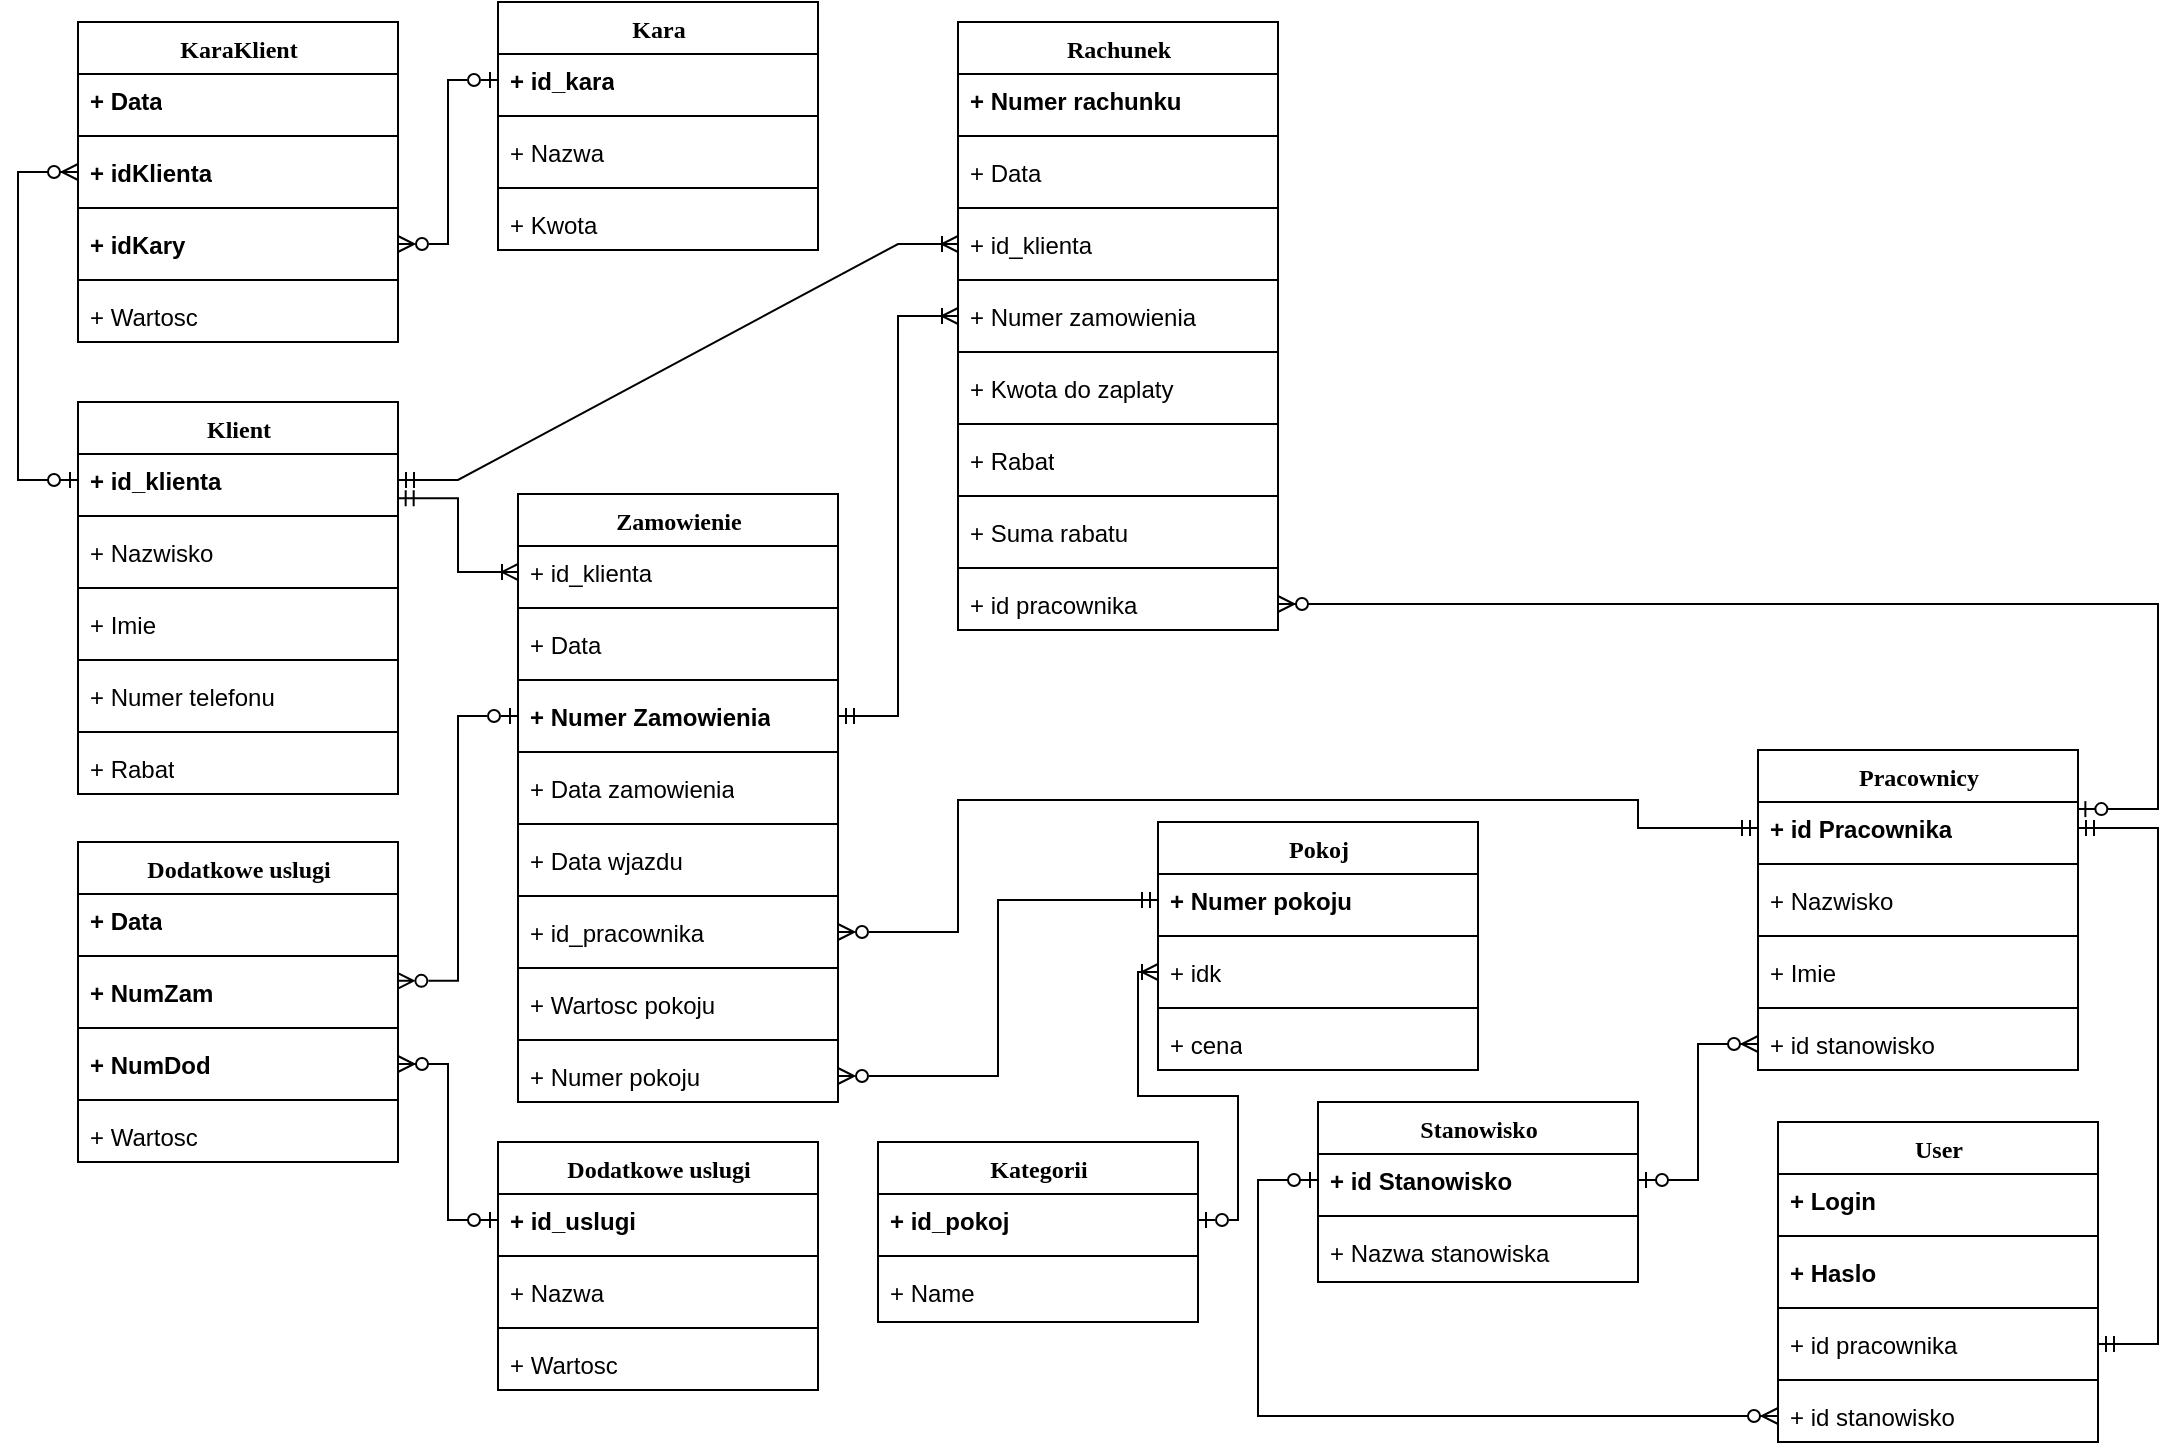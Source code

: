 <mxfile version="20.8.4" type="github">
  <diagram name="Page-1" id="9f46799a-70d6-7492-0946-bef42562c5a5">
    <mxGraphModel dx="1856" dy="417" grid="1" gridSize="10" guides="1" tooltips="1" connect="1" arrows="1" fold="1" page="1" pageScale="1" pageWidth="1100" pageHeight="850" background="none" math="0" shadow="0">
      <root>
        <mxCell id="0" />
        <mxCell id="1" parent="0" />
        <mxCell id="78961159f06e98e8-17" value="Kara" style="swimlane;html=1;fontStyle=1;align=center;verticalAlign=top;childLayout=stackLayout;horizontal=1;startSize=26;horizontalStack=0;resizeParent=1;resizeLast=0;collapsible=1;marginBottom=0;swimlaneFillColor=#ffffff;rounded=0;shadow=0;comic=0;labelBackgroundColor=none;strokeWidth=1;fillColor=none;fontFamily=Verdana;fontSize=12;strokeColor=#000000;" parent="1" vertex="1">
          <mxGeometry x="-850" y="30" width="160" height="124" as="geometry" />
        </mxCell>
        <mxCell id="78961159f06e98e8-21" value="&lt;b&gt;+ id_kara&lt;/b&gt;" style="text;html=1;strokeColor=none;fillColor=none;align=left;verticalAlign=top;spacingLeft=4;spacingRight=4;whiteSpace=wrap;overflow=hidden;rotatable=0;points=[[0,0.5],[1,0.5]];portConstraint=eastwest;" parent="78961159f06e98e8-17" vertex="1">
          <mxGeometry y="26" width="160" height="26" as="geometry" />
        </mxCell>
        <mxCell id="Z81TpOneLBkhTf4A3xL6-75" value="" style="line;strokeWidth=1;rotatable=0;dashed=0;labelPosition=right;align=left;verticalAlign=middle;spacingTop=0;spacingLeft=6;points=[];portConstraint=eastwest;strokeColor=#000000;" parent="78961159f06e98e8-17" vertex="1">
          <mxGeometry y="52" width="160" height="10" as="geometry" />
        </mxCell>
        <mxCell id="78961159f06e98e8-23" value="+ Nazwa" style="text;html=1;strokeColor=none;fillColor=none;align=left;verticalAlign=top;spacingLeft=4;spacingRight=4;whiteSpace=wrap;overflow=hidden;rotatable=0;points=[[0,0.5],[1,0.5]];portConstraint=eastwest;" parent="78961159f06e98e8-17" vertex="1">
          <mxGeometry y="62" width="160" height="26" as="geometry" />
        </mxCell>
        <mxCell id="Z81TpOneLBkhTf4A3xL6-76" value="" style="line;strokeWidth=1;rotatable=0;dashed=0;labelPosition=right;align=left;verticalAlign=middle;spacingTop=0;spacingLeft=6;points=[];portConstraint=eastwest;strokeColor=#000000;" parent="78961159f06e98e8-17" vertex="1">
          <mxGeometry y="88" width="160" height="10" as="geometry" />
        </mxCell>
        <mxCell id="78961159f06e98e8-25" value="+ Kwota" style="text;html=1;strokeColor=none;fillColor=none;align=left;verticalAlign=top;spacingLeft=4;spacingRight=4;whiteSpace=wrap;overflow=hidden;rotatable=0;points=[[0,0.5],[1,0.5]];portConstraint=eastwest;" parent="78961159f06e98e8-17" vertex="1">
          <mxGeometry y="98" width="160" height="26" as="geometry" />
        </mxCell>
        <mxCell id="CgKqXJJ97rsR_wPB1YKD-20" value="" style="edgeStyle=orthogonalEdgeStyle;fontSize=12;html=1;endArrow=ERoneToMany;startArrow=ERmandOne;rounded=0;exitX=0.999;exitY=0.849;exitDx=0;exitDy=0;exitPerimeter=0;" parent="1" source="Z81TpOneLBkhTf4A3xL6-35" target="Z81TpOneLBkhTf4A3xL6-78" edge="1">
          <mxGeometry width="100" height="100" relative="1" as="geometry">
            <mxPoint x="-690" y="220" as="sourcePoint" />
            <mxPoint x="-480" y="400" as="targetPoint" />
          </mxGeometry>
        </mxCell>
        <mxCell id="CgKqXJJ97rsR_wPB1YKD-32" value="" style="edgeStyle=orthogonalEdgeStyle;fontSize=12;html=1;endArrow=ERoneToMany;startArrow=ERzeroToOne;rounded=0;entryX=0;entryY=0.5;entryDx=0;entryDy=0;exitX=1;exitY=0.5;exitDx=0;exitDy=0;startFill=0;" parent="1" source="Z81TpOneLBkhTf4A3xL6-135" target="Z81TpOneLBkhTf4A3xL6-141" edge="1">
          <mxGeometry width="100" height="100" relative="1" as="geometry">
            <mxPoint x="-340" y="340" as="sourcePoint" />
            <mxPoint x="-180" y="171" as="targetPoint" />
            <Array as="points">
              <mxPoint x="-480" y="639" />
              <mxPoint x="-480" y="577" />
              <mxPoint x="-530" y="577" />
              <mxPoint x="-530" y="515" />
            </Array>
          </mxGeometry>
        </mxCell>
        <mxCell id="CgKqXJJ97rsR_wPB1YKD-57" value="" style="edgeStyle=elbowEdgeStyle;fontSize=12;html=1;endArrow=ERoneToMany;startArrow=ERmandOne;rounded=0;exitX=1;exitY=0.5;exitDx=0;exitDy=0;entryX=0;entryY=0.5;entryDx=0;entryDy=0;" parent="1" source="Z81TpOneLBkhTf4A3xL6-82" target="Z81TpOneLBkhTf4A3xL6-151" edge="1">
          <mxGeometry width="100" height="100" relative="1" as="geometry">
            <mxPoint x="-690" y="190" as="sourcePoint" />
            <mxPoint x="-605.76" y="55.411" as="targetPoint" />
          </mxGeometry>
        </mxCell>
        <mxCell id="iCrkDSAGU-y27QONDzIO-8" value="" style="edgeStyle=orthogonalEdgeStyle;fontSize=12;html=1;endArrow=ERzeroToOne;startArrow=ERzeroToMany;rounded=0;exitX=0.998;exitY=0.286;exitDx=0;exitDy=0;entryX=0;entryY=0.5;entryDx=0;entryDy=0;exitPerimeter=0;startFill=0;endFill=0;" parent="1" source="Z81TpOneLBkhTf4A3xL6-60" target="Z81TpOneLBkhTf4A3xL6-82" edge="1">
          <mxGeometry width="100" height="100" relative="1" as="geometry">
            <mxPoint x="-810" y="592.5" as="sourcePoint" />
            <mxPoint x="-600" y="520" as="targetPoint" />
          </mxGeometry>
        </mxCell>
        <mxCell id="iCrkDSAGU-y27QONDzIO-9" value="" style="edgeStyle=orthogonalEdgeStyle;fontSize=12;html=1;endArrow=ERzeroToMany;startArrow=ERzeroToOne;rounded=0;" parent="1" source="Z81TpOneLBkhTf4A3xL6-55" target="Z81TpOneLBkhTf4A3xL6-61" edge="1">
          <mxGeometry width="100" height="100" relative="1" as="geometry">
            <mxPoint x="-1030.0" y="470" as="sourcePoint" />
            <mxPoint x="-680" y="310" as="targetPoint" />
          </mxGeometry>
        </mxCell>
        <mxCell id="Z81TpOneLBkhTf4A3xL6-17" value="KaraKlient" style="swimlane;html=1;fontStyle=1;align=center;verticalAlign=top;childLayout=stackLayout;horizontal=1;startSize=26;horizontalStack=0;resizeParent=1;resizeLast=0;collapsible=1;marginBottom=0;swimlaneFillColor=#ffffff;rounded=0;shadow=0;comic=0;labelBackgroundColor=none;strokeWidth=1;fillColor=none;fontFamily=Verdana;fontSize=12;strokeColor=#000000;" parent="1" vertex="1">
          <mxGeometry x="-1060" y="40" width="160" height="160" as="geometry" />
        </mxCell>
        <mxCell id="Z81TpOneLBkhTf4A3xL6-18" value="&lt;b&gt;+ Data&lt;/b&gt;" style="text;html=1;strokeColor=none;fillColor=none;align=left;verticalAlign=top;spacingLeft=4;spacingRight=4;whiteSpace=wrap;overflow=hidden;rotatable=0;points=[[0,0.5],[1,0.5]];portConstraint=eastwest;" parent="Z81TpOneLBkhTf4A3xL6-17" vertex="1">
          <mxGeometry y="26" width="160" height="26" as="geometry" />
        </mxCell>
        <mxCell id="Z81TpOneLBkhTf4A3xL6-72" value="" style="line;strokeWidth=1;rotatable=0;dashed=0;labelPosition=right;align=left;verticalAlign=middle;spacingTop=0;spacingLeft=6;points=[];portConstraint=eastwest;strokeColor=#000000;" parent="Z81TpOneLBkhTf4A3xL6-17" vertex="1">
          <mxGeometry y="52" width="160" height="10" as="geometry" />
        </mxCell>
        <mxCell id="Z81TpOneLBkhTf4A3xL6-19" value="&lt;b&gt;+ idKlienta&lt;/b&gt;" style="text;html=1;strokeColor=none;fillColor=none;align=left;verticalAlign=top;spacingLeft=4;spacingRight=4;whiteSpace=wrap;overflow=hidden;rotatable=0;points=[[0,0.5],[1,0.5]];portConstraint=eastwest;" parent="Z81TpOneLBkhTf4A3xL6-17" vertex="1">
          <mxGeometry y="62" width="160" height="26" as="geometry" />
        </mxCell>
        <mxCell id="Z81TpOneLBkhTf4A3xL6-73" value="" style="line;strokeWidth=1;rotatable=0;dashed=0;labelPosition=right;align=left;verticalAlign=middle;spacingTop=0;spacingLeft=6;points=[];portConstraint=eastwest;strokeColor=#000000;" parent="Z81TpOneLBkhTf4A3xL6-17" vertex="1">
          <mxGeometry y="88" width="160" height="10" as="geometry" />
        </mxCell>
        <mxCell id="Z81TpOneLBkhTf4A3xL6-20" value="&lt;b&gt;+ idKary&lt;/b&gt;" style="text;html=1;strokeColor=none;fillColor=none;align=left;verticalAlign=top;spacingLeft=4;spacingRight=4;whiteSpace=wrap;overflow=hidden;rotatable=0;points=[[0,0.5],[1,0.5]];portConstraint=eastwest;" parent="Z81TpOneLBkhTf4A3xL6-17" vertex="1">
          <mxGeometry y="98" width="160" height="26" as="geometry" />
        </mxCell>
        <mxCell id="Z81TpOneLBkhTf4A3xL6-74" value="" style="line;strokeWidth=1;rotatable=0;dashed=0;labelPosition=right;align=left;verticalAlign=middle;spacingTop=0;spacingLeft=6;points=[];portConstraint=eastwest;strokeColor=#000000;" parent="Z81TpOneLBkhTf4A3xL6-17" vertex="1">
          <mxGeometry y="124" width="160" height="10" as="geometry" />
        </mxCell>
        <mxCell id="Z81TpOneLBkhTf4A3xL6-22" value="+ Wartosc" style="text;html=1;strokeColor=none;fillColor=none;align=left;verticalAlign=top;spacingLeft=4;spacingRight=4;whiteSpace=wrap;overflow=hidden;rotatable=0;points=[[0,0.5],[1,0.5]];portConstraint=eastwest;" parent="Z81TpOneLBkhTf4A3xL6-17" vertex="1">
          <mxGeometry y="134" width="160" height="26" as="geometry" />
        </mxCell>
        <mxCell id="Z81TpOneLBkhTf4A3xL6-34" value="Klient" style="swimlane;html=1;fontStyle=1;align=center;verticalAlign=top;childLayout=stackLayout;horizontal=1;startSize=26;horizontalStack=0;resizeParent=1;resizeLast=0;collapsible=1;marginBottom=0;swimlaneFillColor=#ffffff;rounded=0;shadow=0;comic=0;labelBackgroundColor=none;strokeWidth=1;fillColor=none;fontFamily=Verdana;fontSize=12;strokeColor=#000000;" parent="1" vertex="1">
          <mxGeometry x="-1060" y="230" width="160" height="196" as="geometry" />
        </mxCell>
        <mxCell id="Z81TpOneLBkhTf4A3xL6-35" value="&lt;b&gt;+ id_klienta&lt;/b&gt;" style="text;html=1;strokeColor=none;fillColor=none;align=left;verticalAlign=top;spacingLeft=4;spacingRight=4;whiteSpace=wrap;overflow=hidden;rotatable=0;points=[[0,0.5],[1,0.5]];portConstraint=eastwest;" parent="Z81TpOneLBkhTf4A3xL6-34" vertex="1">
          <mxGeometry y="26" width="160" height="26" as="geometry" />
        </mxCell>
        <mxCell id="Z81TpOneLBkhTf4A3xL6-68" value="" style="line;strokeWidth=1;rotatable=0;dashed=0;labelPosition=right;align=left;verticalAlign=middle;spacingTop=0;spacingLeft=6;points=[];portConstraint=eastwest;strokeColor=#000000;" parent="Z81TpOneLBkhTf4A3xL6-34" vertex="1">
          <mxGeometry y="52" width="160" height="10" as="geometry" />
        </mxCell>
        <mxCell id="Z81TpOneLBkhTf4A3xL6-36" value="+ Nazwisko" style="text;html=1;strokeColor=none;fillColor=none;align=left;verticalAlign=top;spacingLeft=4;spacingRight=4;whiteSpace=wrap;overflow=hidden;rotatable=0;points=[[0,0.5],[1,0.5]];portConstraint=eastwest;" parent="Z81TpOneLBkhTf4A3xL6-34" vertex="1">
          <mxGeometry y="62" width="160" height="26" as="geometry" />
        </mxCell>
        <mxCell id="Z81TpOneLBkhTf4A3xL6-69" value="" style="line;strokeWidth=1;rotatable=0;dashed=0;labelPosition=right;align=left;verticalAlign=middle;spacingTop=0;spacingLeft=6;points=[];portConstraint=eastwest;strokeColor=#000000;" parent="Z81TpOneLBkhTf4A3xL6-34" vertex="1">
          <mxGeometry y="88" width="160" height="10" as="geometry" />
        </mxCell>
        <mxCell id="Z81TpOneLBkhTf4A3xL6-37" value="+ Imie" style="text;html=1;strokeColor=none;fillColor=none;align=left;verticalAlign=top;spacingLeft=4;spacingRight=4;whiteSpace=wrap;overflow=hidden;rotatable=0;points=[[0,0.5],[1,0.5]];portConstraint=eastwest;" parent="Z81TpOneLBkhTf4A3xL6-34" vertex="1">
          <mxGeometry y="98" width="160" height="26" as="geometry" />
        </mxCell>
        <mxCell id="Z81TpOneLBkhTf4A3xL6-70" value="" style="line;strokeWidth=1;rotatable=0;dashed=0;labelPosition=right;align=left;verticalAlign=middle;spacingTop=0;spacingLeft=6;points=[];portConstraint=eastwest;strokeColor=#000000;" parent="Z81TpOneLBkhTf4A3xL6-34" vertex="1">
          <mxGeometry y="124" width="160" height="10" as="geometry" />
        </mxCell>
        <mxCell id="Z81TpOneLBkhTf4A3xL6-38" value="+ Numer telefonu" style="text;html=1;strokeColor=none;fillColor=none;align=left;verticalAlign=top;spacingLeft=4;spacingRight=4;whiteSpace=wrap;overflow=hidden;rotatable=0;points=[[0,0.5],[1,0.5]];portConstraint=eastwest;" parent="Z81TpOneLBkhTf4A3xL6-34" vertex="1">
          <mxGeometry y="134" width="160" height="26" as="geometry" />
        </mxCell>
        <mxCell id="Z81TpOneLBkhTf4A3xL6-71" value="" style="line;strokeWidth=1;rotatable=0;dashed=0;labelPosition=right;align=left;verticalAlign=middle;spacingTop=0;spacingLeft=6;points=[];portConstraint=eastwest;strokeColor=#000000;" parent="Z81TpOneLBkhTf4A3xL6-34" vertex="1">
          <mxGeometry y="160" width="160" height="10" as="geometry" />
        </mxCell>
        <mxCell id="Z81TpOneLBkhTf4A3xL6-39" value="+ Rabat" style="text;html=1;strokeColor=none;fillColor=none;align=left;verticalAlign=top;spacingLeft=4;spacingRight=4;whiteSpace=wrap;overflow=hidden;rotatable=0;points=[[0,0.5],[1,0.5]];portConstraint=eastwest;" parent="Z81TpOneLBkhTf4A3xL6-34" vertex="1">
          <mxGeometry y="170" width="160" height="26" as="geometry" />
        </mxCell>
        <mxCell id="Z81TpOneLBkhTf4A3xL6-54" value="Dodatkowe uslugi" style="swimlane;html=1;fontStyle=1;align=center;verticalAlign=top;childLayout=stackLayout;horizontal=1;startSize=26;horizontalStack=0;resizeParent=1;resizeLast=0;collapsible=1;marginBottom=0;swimlaneFillColor=#ffffff;rounded=0;shadow=0;comic=0;labelBackgroundColor=none;strokeWidth=1;fillColor=none;fontFamily=Verdana;fontSize=12;strokeColor=#000000;" parent="1" vertex="1">
          <mxGeometry x="-850" y="600" width="160" height="124" as="geometry" />
        </mxCell>
        <mxCell id="Z81TpOneLBkhTf4A3xL6-55" value="&lt;b&gt;+ id_uslugi&lt;/b&gt;" style="text;html=1;strokeColor=none;fillColor=none;align=left;verticalAlign=top;spacingLeft=4;spacingRight=4;whiteSpace=wrap;overflow=hidden;rotatable=0;points=[[0,0.5],[1,0.5]];portConstraint=eastwest;" parent="Z81TpOneLBkhTf4A3xL6-54" vertex="1">
          <mxGeometry y="26" width="160" height="26" as="geometry" />
        </mxCell>
        <mxCell id="Z81TpOneLBkhTf4A3xL6-63" value="" style="line;strokeWidth=1;rotatable=0;dashed=0;labelPosition=right;align=left;verticalAlign=middle;spacingTop=0;spacingLeft=6;points=[];portConstraint=eastwest;strokeColor=#000000;" parent="Z81TpOneLBkhTf4A3xL6-54" vertex="1">
          <mxGeometry y="52" width="160" height="10" as="geometry" />
        </mxCell>
        <mxCell id="Z81TpOneLBkhTf4A3xL6-56" value="+ Nazwa" style="text;html=1;strokeColor=none;fillColor=none;align=left;verticalAlign=top;spacingLeft=4;spacingRight=4;whiteSpace=wrap;overflow=hidden;rotatable=0;points=[[0,0.5],[1,0.5]];portConstraint=eastwest;" parent="Z81TpOneLBkhTf4A3xL6-54" vertex="1">
          <mxGeometry y="62" width="160" height="26" as="geometry" />
        </mxCell>
        <mxCell id="Z81TpOneLBkhTf4A3xL6-64" value="" style="line;strokeWidth=1;rotatable=0;dashed=0;labelPosition=right;align=left;verticalAlign=middle;spacingTop=0;spacingLeft=6;points=[];portConstraint=eastwest;strokeColor=#000000;" parent="Z81TpOneLBkhTf4A3xL6-54" vertex="1">
          <mxGeometry y="88" width="160" height="10" as="geometry" />
        </mxCell>
        <mxCell id="Z81TpOneLBkhTf4A3xL6-57" value="+ Wartosc" style="text;html=1;strokeColor=none;fillColor=none;align=left;verticalAlign=top;spacingLeft=4;spacingRight=4;whiteSpace=wrap;overflow=hidden;rotatable=0;points=[[0,0.5],[1,0.5]];portConstraint=eastwest;" parent="Z81TpOneLBkhTf4A3xL6-54" vertex="1">
          <mxGeometry y="98" width="160" height="26" as="geometry" />
        </mxCell>
        <mxCell id="Z81TpOneLBkhTf4A3xL6-58" value="Dodatkowe uslugi" style="swimlane;html=1;fontStyle=1;align=center;verticalAlign=top;childLayout=stackLayout;horizontal=1;startSize=26;horizontalStack=0;resizeParent=1;resizeLast=0;collapsible=1;marginBottom=0;swimlaneFillColor=#ffffff;rounded=0;shadow=0;comic=0;labelBackgroundColor=none;strokeWidth=1;fillColor=none;fontFamily=Verdana;fontSize=12;strokeColor=#000000;" parent="1" vertex="1">
          <mxGeometry x="-1060" y="450" width="160" height="160" as="geometry" />
        </mxCell>
        <mxCell id="Z81TpOneLBkhTf4A3xL6-59" value="&lt;b&gt;+ Data&lt;/b&gt;" style="text;html=1;strokeColor=none;fillColor=none;align=left;verticalAlign=top;spacingLeft=4;spacingRight=4;whiteSpace=wrap;overflow=hidden;rotatable=0;points=[[0,0.5],[1,0.5]];portConstraint=eastwest;" parent="Z81TpOneLBkhTf4A3xL6-58" vertex="1">
          <mxGeometry y="26" width="160" height="26" as="geometry" />
        </mxCell>
        <mxCell id="Z81TpOneLBkhTf4A3xL6-65" value="" style="line;strokeWidth=1;rotatable=0;dashed=0;labelPosition=right;align=left;verticalAlign=middle;spacingTop=0;spacingLeft=6;points=[];portConstraint=eastwest;strokeColor=#000000;" parent="Z81TpOneLBkhTf4A3xL6-58" vertex="1">
          <mxGeometry y="52" width="160" height="10" as="geometry" />
        </mxCell>
        <mxCell id="Z81TpOneLBkhTf4A3xL6-60" value="&lt;b&gt;+ NumZam&lt;/b&gt;" style="text;html=1;strokeColor=none;fillColor=none;align=left;verticalAlign=top;spacingLeft=4;spacingRight=4;whiteSpace=wrap;overflow=hidden;rotatable=0;points=[[0,0.5],[1,0.5]];portConstraint=eastwest;" parent="Z81TpOneLBkhTf4A3xL6-58" vertex="1">
          <mxGeometry y="62" width="160" height="26" as="geometry" />
        </mxCell>
        <mxCell id="Z81TpOneLBkhTf4A3xL6-66" value="" style="line;strokeWidth=1;rotatable=0;dashed=0;labelPosition=right;align=left;verticalAlign=middle;spacingTop=0;spacingLeft=6;points=[];portConstraint=eastwest;strokeColor=#000000;" parent="Z81TpOneLBkhTf4A3xL6-58" vertex="1">
          <mxGeometry y="88" width="160" height="10" as="geometry" />
        </mxCell>
        <mxCell id="Z81TpOneLBkhTf4A3xL6-61" value="&lt;b&gt;+ NumDod&lt;/b&gt;" style="text;html=1;strokeColor=none;fillColor=none;align=left;verticalAlign=top;spacingLeft=4;spacingRight=4;whiteSpace=wrap;overflow=hidden;rotatable=0;points=[[0,0.5],[1,0.5]];portConstraint=eastwest;" parent="Z81TpOneLBkhTf4A3xL6-58" vertex="1">
          <mxGeometry y="98" width="160" height="26" as="geometry" />
        </mxCell>
        <mxCell id="Z81TpOneLBkhTf4A3xL6-67" value="" style="line;strokeWidth=1;rotatable=0;dashed=0;labelPosition=right;align=left;verticalAlign=middle;spacingTop=0;spacingLeft=6;points=[];portConstraint=eastwest;strokeColor=#000000;" parent="Z81TpOneLBkhTf4A3xL6-58" vertex="1">
          <mxGeometry y="124" width="160" height="10" as="geometry" />
        </mxCell>
        <mxCell id="Z81TpOneLBkhTf4A3xL6-62" value="+ Wartosc" style="text;html=1;strokeColor=none;fillColor=none;align=left;verticalAlign=top;spacingLeft=4;spacingRight=4;whiteSpace=wrap;overflow=hidden;rotatable=0;points=[[0,0.5],[1,0.5]];portConstraint=eastwest;" parent="Z81TpOneLBkhTf4A3xL6-58" vertex="1">
          <mxGeometry y="134" width="160" height="26" as="geometry" />
        </mxCell>
        <mxCell id="Z81TpOneLBkhTf4A3xL6-77" value="Zamowienie" style="swimlane;html=1;fontStyle=1;align=center;verticalAlign=top;childLayout=stackLayout;horizontal=1;startSize=26;horizontalStack=0;resizeParent=1;resizeLast=0;collapsible=1;marginBottom=0;swimlaneFillColor=#ffffff;rounded=0;shadow=0;comic=0;labelBackgroundColor=none;strokeWidth=1;fillColor=none;fontFamily=Verdana;fontSize=12;strokeColor=#000000;" parent="1" vertex="1">
          <mxGeometry x="-840" y="276" width="160" height="304" as="geometry" />
        </mxCell>
        <mxCell id="Z81TpOneLBkhTf4A3xL6-78" value="+ id_klienta" style="text;html=1;strokeColor=none;fillColor=none;align=left;verticalAlign=top;spacingLeft=4;spacingRight=4;whiteSpace=wrap;overflow=hidden;rotatable=0;points=[[0,0.5],[1,0.5]];portConstraint=eastwest;" parent="Z81TpOneLBkhTf4A3xL6-77" vertex="1">
          <mxGeometry y="26" width="160" height="26" as="geometry" />
        </mxCell>
        <mxCell id="Z81TpOneLBkhTf4A3xL6-79" value="" style="line;strokeWidth=1;rotatable=0;dashed=0;labelPosition=right;align=left;verticalAlign=middle;spacingTop=0;spacingLeft=6;points=[];portConstraint=eastwest;strokeColor=#000000;" parent="Z81TpOneLBkhTf4A3xL6-77" vertex="1">
          <mxGeometry y="52" width="160" height="10" as="geometry" />
        </mxCell>
        <mxCell id="Z81TpOneLBkhTf4A3xL6-80" value="+ Data" style="text;html=1;strokeColor=none;fillColor=none;align=left;verticalAlign=top;spacingLeft=4;spacingRight=4;whiteSpace=wrap;overflow=hidden;rotatable=0;points=[[0,0.5],[1,0.5]];portConstraint=eastwest;" parent="Z81TpOneLBkhTf4A3xL6-77" vertex="1">
          <mxGeometry y="62" width="160" height="26" as="geometry" />
        </mxCell>
        <mxCell id="Z81TpOneLBkhTf4A3xL6-81" value="" style="line;strokeWidth=1;rotatable=0;dashed=0;labelPosition=right;align=left;verticalAlign=middle;spacingTop=0;spacingLeft=6;points=[];portConstraint=eastwest;strokeColor=#000000;" parent="Z81TpOneLBkhTf4A3xL6-77" vertex="1">
          <mxGeometry y="88" width="160" height="10" as="geometry" />
        </mxCell>
        <mxCell id="Z81TpOneLBkhTf4A3xL6-82" value="&lt;b&gt;+ Numer Zamowienia&lt;/b&gt;" style="text;html=1;strokeColor=none;fillColor=none;align=left;verticalAlign=top;spacingLeft=4;spacingRight=4;whiteSpace=wrap;overflow=hidden;rotatable=0;points=[[0,0.5],[1,0.5]];portConstraint=eastwest;" parent="Z81TpOneLBkhTf4A3xL6-77" vertex="1">
          <mxGeometry y="98" width="160" height="26" as="geometry" />
        </mxCell>
        <mxCell id="Z81TpOneLBkhTf4A3xL6-83" value="" style="line;strokeWidth=1;rotatable=0;dashed=0;labelPosition=right;align=left;verticalAlign=middle;spacingTop=0;spacingLeft=6;points=[];portConstraint=eastwest;strokeColor=#000000;" parent="Z81TpOneLBkhTf4A3xL6-77" vertex="1">
          <mxGeometry y="124" width="160" height="10" as="geometry" />
        </mxCell>
        <mxCell id="Z81TpOneLBkhTf4A3xL6-84" value="+ Data zamowienia" style="text;html=1;strokeColor=none;fillColor=none;align=left;verticalAlign=top;spacingLeft=4;spacingRight=4;whiteSpace=wrap;overflow=hidden;rotatable=0;points=[[0,0.5],[1,0.5]];portConstraint=eastwest;" parent="Z81TpOneLBkhTf4A3xL6-77" vertex="1">
          <mxGeometry y="134" width="160" height="26" as="geometry" />
        </mxCell>
        <mxCell id="Z81TpOneLBkhTf4A3xL6-85" value="" style="line;strokeWidth=1;rotatable=0;dashed=0;labelPosition=right;align=left;verticalAlign=middle;spacingTop=0;spacingLeft=6;points=[];portConstraint=eastwest;strokeColor=#000000;" parent="Z81TpOneLBkhTf4A3xL6-77" vertex="1">
          <mxGeometry y="160" width="160" height="10" as="geometry" />
        </mxCell>
        <mxCell id="Z81TpOneLBkhTf4A3xL6-86" value="+ Data wjazdu" style="text;html=1;strokeColor=none;fillColor=none;align=left;verticalAlign=top;spacingLeft=4;spacingRight=4;whiteSpace=wrap;overflow=hidden;rotatable=0;points=[[0,0.5],[1,0.5]];portConstraint=eastwest;" parent="Z81TpOneLBkhTf4A3xL6-77" vertex="1">
          <mxGeometry y="170" width="160" height="26" as="geometry" />
        </mxCell>
        <mxCell id="Z81TpOneLBkhTf4A3xL6-91" value="" style="line;strokeWidth=1;rotatable=0;dashed=0;labelPosition=right;align=left;verticalAlign=middle;spacingTop=0;spacingLeft=6;points=[];portConstraint=eastwest;strokeColor=#000000;" parent="Z81TpOneLBkhTf4A3xL6-77" vertex="1">
          <mxGeometry y="196" width="160" height="10" as="geometry" />
        </mxCell>
        <mxCell id="Z81TpOneLBkhTf4A3xL6-89" value="+ id_pracownika" style="text;html=1;strokeColor=none;fillColor=none;align=left;verticalAlign=top;spacingLeft=4;spacingRight=4;whiteSpace=wrap;overflow=hidden;rotatable=0;points=[[0,0.5],[1,0.5]];portConstraint=eastwest;" parent="Z81TpOneLBkhTf4A3xL6-77" vertex="1">
          <mxGeometry y="206" width="160" height="26" as="geometry" />
        </mxCell>
        <mxCell id="Z81TpOneLBkhTf4A3xL6-92" value="" style="line;strokeWidth=1;rotatable=0;dashed=0;labelPosition=right;align=left;verticalAlign=middle;spacingTop=0;spacingLeft=6;points=[];portConstraint=eastwest;strokeColor=#000000;" parent="Z81TpOneLBkhTf4A3xL6-77" vertex="1">
          <mxGeometry y="232" width="160" height="10" as="geometry" />
        </mxCell>
        <mxCell id="Z81TpOneLBkhTf4A3xL6-87" value="+ Wartosc pokoju" style="text;html=1;strokeColor=none;fillColor=none;align=left;verticalAlign=top;spacingLeft=4;spacingRight=4;whiteSpace=wrap;overflow=hidden;rotatable=0;points=[[0,0.5],[1,0.5]];portConstraint=eastwest;" parent="Z81TpOneLBkhTf4A3xL6-77" vertex="1">
          <mxGeometry y="242" width="160" height="26" as="geometry" />
        </mxCell>
        <mxCell id="Z81TpOneLBkhTf4A3xL6-93" value="" style="line;strokeWidth=1;rotatable=0;dashed=0;labelPosition=right;align=left;verticalAlign=middle;spacingTop=0;spacingLeft=6;points=[];portConstraint=eastwest;strokeColor=#000000;" parent="Z81TpOneLBkhTf4A3xL6-77" vertex="1">
          <mxGeometry y="268" width="160" height="10" as="geometry" />
        </mxCell>
        <mxCell id="Z81TpOneLBkhTf4A3xL6-90" value="+ Numer pokoju" style="text;html=1;strokeColor=none;fillColor=none;align=left;verticalAlign=top;spacingLeft=4;spacingRight=4;whiteSpace=wrap;overflow=hidden;rotatable=0;points=[[0,0.5],[1,0.5]];portConstraint=eastwest;" parent="Z81TpOneLBkhTf4A3xL6-77" vertex="1">
          <mxGeometry y="278" width="160" height="26" as="geometry" />
        </mxCell>
        <mxCell id="Z81TpOneLBkhTf4A3xL6-101" value="" style="fontSize=12;html=1;endArrow=ERzeroToMany;startArrow=ERzeroToOne;exitX=0;exitY=0.5;exitDx=0;exitDy=0;entryX=0;entryY=0.5;entryDx=0;entryDy=0;rounded=0;edgeStyle=orthogonalEdgeStyle;" parent="1" source="Z81TpOneLBkhTf4A3xL6-35" target="Z81TpOneLBkhTf4A3xL6-19" edge="1">
          <mxGeometry width="100" height="100" relative="1" as="geometry">
            <mxPoint x="-860" y="340" as="sourcePoint" />
            <mxPoint x="-760" y="240" as="targetPoint" />
            <Array as="points">
              <mxPoint x="-1090" y="269" />
              <mxPoint x="-1090" y="115" />
            </Array>
          </mxGeometry>
        </mxCell>
        <mxCell id="Z81TpOneLBkhTf4A3xL6-104" value="Stanowisko" style="swimlane;html=1;fontStyle=1;align=center;verticalAlign=top;childLayout=stackLayout;horizontal=1;startSize=26;horizontalStack=0;resizeParent=1;resizeLast=0;collapsible=1;marginBottom=0;swimlaneFillColor=#ffffff;rounded=0;shadow=0;comic=0;labelBackgroundColor=none;strokeWidth=1;fillColor=none;fontFamily=Verdana;fontSize=12;strokeColor=#000000;" parent="1" vertex="1">
          <mxGeometry x="-440" y="580" width="160" height="90" as="geometry" />
        </mxCell>
        <mxCell id="Z81TpOneLBkhTf4A3xL6-105" value="&lt;b&gt;+ id Stanowisko&lt;/b&gt;" style="text;html=1;strokeColor=none;fillColor=none;align=left;verticalAlign=top;spacingLeft=4;spacingRight=4;whiteSpace=wrap;overflow=hidden;rotatable=0;points=[[0,0.5],[1,0.5]];portConstraint=eastwest;" parent="Z81TpOneLBkhTf4A3xL6-104" vertex="1">
          <mxGeometry y="26" width="160" height="26" as="geometry" />
        </mxCell>
        <mxCell id="Z81TpOneLBkhTf4A3xL6-106" value="" style="line;strokeWidth=1;rotatable=0;dashed=0;labelPosition=right;align=left;verticalAlign=middle;spacingTop=0;spacingLeft=6;points=[];portConstraint=eastwest;strokeColor=#000000;" parent="Z81TpOneLBkhTf4A3xL6-104" vertex="1">
          <mxGeometry y="52" width="160" height="10" as="geometry" />
        </mxCell>
        <mxCell id="Z81TpOneLBkhTf4A3xL6-107" value="+ Nazwa stanowiska" style="text;html=1;strokeColor=none;fillColor=none;align=left;verticalAlign=top;spacingLeft=4;spacingRight=4;whiteSpace=wrap;overflow=hidden;rotatable=0;points=[[0,0.5],[1,0.5]];portConstraint=eastwest;" parent="Z81TpOneLBkhTf4A3xL6-104" vertex="1">
          <mxGeometry y="62" width="160" height="26" as="geometry" />
        </mxCell>
        <mxCell id="Z81TpOneLBkhTf4A3xL6-110" value="User" style="swimlane;html=1;fontStyle=1;align=center;verticalAlign=top;childLayout=stackLayout;horizontal=1;startSize=26;horizontalStack=0;resizeParent=1;resizeLast=0;collapsible=1;marginBottom=0;swimlaneFillColor=#ffffff;rounded=0;shadow=0;comic=0;labelBackgroundColor=none;strokeWidth=1;fillColor=none;fontFamily=Verdana;fontSize=12;strokeColor=#000000;" parent="1" vertex="1">
          <mxGeometry x="-210" y="590" width="160" height="160" as="geometry" />
        </mxCell>
        <mxCell id="Z81TpOneLBkhTf4A3xL6-111" value="&lt;b&gt;+ Login&lt;/b&gt;" style="text;html=1;strokeColor=none;fillColor=none;align=left;verticalAlign=top;spacingLeft=4;spacingRight=4;whiteSpace=wrap;overflow=hidden;rotatable=0;points=[[0,0.5],[1,0.5]];portConstraint=eastwest;" parent="Z81TpOneLBkhTf4A3xL6-110" vertex="1">
          <mxGeometry y="26" width="160" height="26" as="geometry" />
        </mxCell>
        <mxCell id="Z81TpOneLBkhTf4A3xL6-112" value="" style="line;strokeWidth=1;rotatable=0;dashed=0;labelPosition=right;align=left;verticalAlign=middle;spacingTop=0;spacingLeft=6;points=[];portConstraint=eastwest;strokeColor=#000000;" parent="Z81TpOneLBkhTf4A3xL6-110" vertex="1">
          <mxGeometry y="52" width="160" height="10" as="geometry" />
        </mxCell>
        <mxCell id="Z81TpOneLBkhTf4A3xL6-113" value="&lt;b&gt;+ Haslo&lt;/b&gt;" style="text;html=1;strokeColor=none;fillColor=none;align=left;verticalAlign=top;spacingLeft=4;spacingRight=4;whiteSpace=wrap;overflow=hidden;rotatable=0;points=[[0,0.5],[1,0.5]];portConstraint=eastwest;" parent="Z81TpOneLBkhTf4A3xL6-110" vertex="1">
          <mxGeometry y="62" width="160" height="26" as="geometry" />
        </mxCell>
        <mxCell id="Z81TpOneLBkhTf4A3xL6-114" value="" style="line;strokeWidth=1;rotatable=0;dashed=0;labelPosition=right;align=left;verticalAlign=middle;spacingTop=0;spacingLeft=6;points=[];portConstraint=eastwest;strokeColor=#000000;" parent="Z81TpOneLBkhTf4A3xL6-110" vertex="1">
          <mxGeometry y="88" width="160" height="10" as="geometry" />
        </mxCell>
        <mxCell id="Z81TpOneLBkhTf4A3xL6-115" value="+ id pracownika" style="text;html=1;strokeColor=none;fillColor=none;align=left;verticalAlign=top;spacingLeft=4;spacingRight=4;whiteSpace=wrap;overflow=hidden;rotatable=0;points=[[0,0.5],[1,0.5]];portConstraint=eastwest;" parent="Z81TpOneLBkhTf4A3xL6-110" vertex="1">
          <mxGeometry y="98" width="160" height="26" as="geometry" />
        </mxCell>
        <mxCell id="Z81TpOneLBkhTf4A3xL6-116" value="" style="line;strokeWidth=1;rotatable=0;dashed=0;labelPosition=right;align=left;verticalAlign=middle;spacingTop=0;spacingLeft=6;points=[];portConstraint=eastwest;strokeColor=#000000;" parent="Z81TpOneLBkhTf4A3xL6-110" vertex="1">
          <mxGeometry y="124" width="160" height="10" as="geometry" />
        </mxCell>
        <mxCell id="Z81TpOneLBkhTf4A3xL6-117" value="+ id stanowisko" style="text;html=1;strokeColor=none;fillColor=none;align=left;verticalAlign=top;spacingLeft=4;spacingRight=4;whiteSpace=wrap;overflow=hidden;rotatable=0;points=[[0,0.5],[1,0.5]];portConstraint=eastwest;" parent="Z81TpOneLBkhTf4A3xL6-110" vertex="1">
          <mxGeometry y="134" width="160" height="26" as="geometry" />
        </mxCell>
        <mxCell id="Z81TpOneLBkhTf4A3xL6-119" value="Pracownicy" style="swimlane;html=1;fontStyle=1;align=center;verticalAlign=top;childLayout=stackLayout;horizontal=1;startSize=26;horizontalStack=0;resizeParent=1;resizeLast=0;collapsible=1;marginBottom=0;swimlaneFillColor=#ffffff;rounded=0;shadow=0;comic=0;labelBackgroundColor=none;strokeWidth=1;fillColor=none;fontFamily=Verdana;fontSize=12;strokeColor=#000000;" parent="1" vertex="1">
          <mxGeometry x="-220" y="404" width="160" height="160" as="geometry" />
        </mxCell>
        <mxCell id="Z81TpOneLBkhTf4A3xL6-120" value="&lt;b&gt;+ id Pracownika&lt;/b&gt;" style="text;html=1;strokeColor=none;fillColor=none;align=left;verticalAlign=top;spacingLeft=4;spacingRight=4;whiteSpace=wrap;overflow=hidden;rotatable=0;points=[[0,0.5],[1,0.5]];portConstraint=eastwest;" parent="Z81TpOneLBkhTf4A3xL6-119" vertex="1">
          <mxGeometry y="26" width="160" height="26" as="geometry" />
        </mxCell>
        <mxCell id="Z81TpOneLBkhTf4A3xL6-121" value="" style="line;strokeWidth=1;rotatable=0;dashed=0;labelPosition=right;align=left;verticalAlign=middle;spacingTop=0;spacingLeft=6;points=[];portConstraint=eastwest;strokeColor=#000000;" parent="Z81TpOneLBkhTf4A3xL6-119" vertex="1">
          <mxGeometry y="52" width="160" height="10" as="geometry" />
        </mxCell>
        <mxCell id="Z81TpOneLBkhTf4A3xL6-122" value="+ Nazwisko" style="text;html=1;strokeColor=none;fillColor=none;align=left;verticalAlign=top;spacingLeft=4;spacingRight=4;whiteSpace=wrap;overflow=hidden;rotatable=0;points=[[0,0.5],[1,0.5]];portConstraint=eastwest;" parent="Z81TpOneLBkhTf4A3xL6-119" vertex="1">
          <mxGeometry y="62" width="160" height="26" as="geometry" />
        </mxCell>
        <mxCell id="Z81TpOneLBkhTf4A3xL6-123" value="" style="line;strokeWidth=1;rotatable=0;dashed=0;labelPosition=right;align=left;verticalAlign=middle;spacingTop=0;spacingLeft=6;points=[];portConstraint=eastwest;strokeColor=#000000;" parent="Z81TpOneLBkhTf4A3xL6-119" vertex="1">
          <mxGeometry y="88" width="160" height="10" as="geometry" />
        </mxCell>
        <mxCell id="Z81TpOneLBkhTf4A3xL6-124" value="+ Imie" style="text;html=1;strokeColor=none;fillColor=none;align=left;verticalAlign=top;spacingLeft=4;spacingRight=4;whiteSpace=wrap;overflow=hidden;rotatable=0;points=[[0,0.5],[1,0.5]];portConstraint=eastwest;" parent="Z81TpOneLBkhTf4A3xL6-119" vertex="1">
          <mxGeometry y="98" width="160" height="26" as="geometry" />
        </mxCell>
        <mxCell id="Z81TpOneLBkhTf4A3xL6-125" value="" style="line;strokeWidth=1;rotatable=0;dashed=0;labelPosition=right;align=left;verticalAlign=middle;spacingTop=0;spacingLeft=6;points=[];portConstraint=eastwest;strokeColor=#000000;" parent="Z81TpOneLBkhTf4A3xL6-119" vertex="1">
          <mxGeometry y="124" width="160" height="10" as="geometry" />
        </mxCell>
        <mxCell id="Z81TpOneLBkhTf4A3xL6-126" value="+ id stanowisko" style="text;html=1;strokeColor=none;fillColor=none;align=left;verticalAlign=top;spacingLeft=4;spacingRight=4;whiteSpace=wrap;overflow=hidden;rotatable=0;points=[[0,0.5],[1,0.5]];portConstraint=eastwest;" parent="Z81TpOneLBkhTf4A3xL6-119" vertex="1">
          <mxGeometry y="134" width="160" height="26" as="geometry" />
        </mxCell>
        <mxCell id="Z81TpOneLBkhTf4A3xL6-127" value="" style="edgeStyle=orthogonalEdgeStyle;fontSize=12;html=1;endArrow=ERmandOne;startArrow=ERmandOne;rounded=0;exitX=1;exitY=0.5;exitDx=0;exitDy=0;" parent="1" source="Z81TpOneLBkhTf4A3xL6-115" target="Z81TpOneLBkhTf4A3xL6-120" edge="1">
          <mxGeometry width="100" height="100" relative="1" as="geometry">
            <mxPoint x="-350" y="560" as="sourcePoint" />
            <mxPoint x="-250" y="460" as="targetPoint" />
            <Array as="points">
              <mxPoint x="-20" y="701" />
              <mxPoint x="-20" y="443" />
            </Array>
          </mxGeometry>
        </mxCell>
        <mxCell id="Z81TpOneLBkhTf4A3xL6-129" value="" style="edgeStyle=entityRelationEdgeStyle;fontSize=12;html=1;endArrow=ERzeroToMany;startArrow=ERzeroToOne;rounded=0;exitX=1;exitY=0.5;exitDx=0;exitDy=0;entryX=0;entryY=0.5;entryDx=0;entryDy=0;" parent="1" source="Z81TpOneLBkhTf4A3xL6-105" target="Z81TpOneLBkhTf4A3xL6-126" edge="1">
          <mxGeometry width="100" height="100" relative="1" as="geometry">
            <mxPoint x="-350" y="560" as="sourcePoint" />
            <mxPoint x="-250" y="460" as="targetPoint" />
          </mxGeometry>
        </mxCell>
        <mxCell id="Z81TpOneLBkhTf4A3xL6-134" value="Kategorii" style="swimlane;html=1;fontStyle=1;align=center;verticalAlign=top;childLayout=stackLayout;horizontal=1;startSize=26;horizontalStack=0;resizeParent=1;resizeLast=0;collapsible=1;marginBottom=0;swimlaneFillColor=#ffffff;rounded=0;shadow=0;comic=0;labelBackgroundColor=none;strokeWidth=1;fillColor=none;fontFamily=Verdana;fontSize=12;strokeColor=#000000;" parent="1" vertex="1">
          <mxGeometry x="-660" y="600" width="160" height="90" as="geometry" />
        </mxCell>
        <mxCell id="Z81TpOneLBkhTf4A3xL6-135" value="&lt;b&gt;+ id_pokoj&lt;/b&gt;" style="text;html=1;strokeColor=none;fillColor=none;align=left;verticalAlign=top;spacingLeft=4;spacingRight=4;whiteSpace=wrap;overflow=hidden;rotatable=0;points=[[0,0.5],[1,0.5]];portConstraint=eastwest;" parent="Z81TpOneLBkhTf4A3xL6-134" vertex="1">
          <mxGeometry y="26" width="160" height="26" as="geometry" />
        </mxCell>
        <mxCell id="Z81TpOneLBkhTf4A3xL6-136" value="" style="line;strokeWidth=1;rotatable=0;dashed=0;labelPosition=right;align=left;verticalAlign=middle;spacingTop=0;spacingLeft=6;points=[];portConstraint=eastwest;strokeColor=#000000;" parent="Z81TpOneLBkhTf4A3xL6-134" vertex="1">
          <mxGeometry y="52" width="160" height="10" as="geometry" />
        </mxCell>
        <mxCell id="Z81TpOneLBkhTf4A3xL6-137" value="+ Name" style="text;html=1;strokeColor=none;fillColor=none;align=left;verticalAlign=top;spacingLeft=4;spacingRight=4;whiteSpace=wrap;overflow=hidden;rotatable=0;points=[[0,0.5],[1,0.5]];portConstraint=eastwest;" parent="Z81TpOneLBkhTf4A3xL6-134" vertex="1">
          <mxGeometry y="62" width="160" height="26" as="geometry" />
        </mxCell>
        <mxCell id="Z81TpOneLBkhTf4A3xL6-138" value="Pokoj" style="swimlane;html=1;fontStyle=1;align=center;verticalAlign=top;childLayout=stackLayout;horizontal=1;startSize=26;horizontalStack=0;resizeParent=1;resizeLast=0;collapsible=1;marginBottom=0;swimlaneFillColor=#ffffff;rounded=0;shadow=0;comic=0;labelBackgroundColor=none;strokeWidth=1;fillColor=none;fontFamily=Verdana;fontSize=12;strokeColor=#000000;" parent="1" vertex="1">
          <mxGeometry x="-520" y="440" width="160" height="124" as="geometry" />
        </mxCell>
        <mxCell id="Z81TpOneLBkhTf4A3xL6-139" value="&lt;b&gt;+ Numer pokoju&lt;/b&gt;" style="text;html=1;strokeColor=none;fillColor=none;align=left;verticalAlign=top;spacingLeft=4;spacingRight=4;whiteSpace=wrap;overflow=hidden;rotatable=0;points=[[0,0.5],[1,0.5]];portConstraint=eastwest;" parent="Z81TpOneLBkhTf4A3xL6-138" vertex="1">
          <mxGeometry y="26" width="160" height="26" as="geometry" />
        </mxCell>
        <mxCell id="Z81TpOneLBkhTf4A3xL6-140" value="" style="line;strokeWidth=1;rotatable=0;dashed=0;labelPosition=right;align=left;verticalAlign=middle;spacingTop=0;spacingLeft=6;points=[];portConstraint=eastwest;strokeColor=#000000;" parent="Z81TpOneLBkhTf4A3xL6-138" vertex="1">
          <mxGeometry y="52" width="160" height="10" as="geometry" />
        </mxCell>
        <mxCell id="Z81TpOneLBkhTf4A3xL6-141" value="+ idk" style="text;html=1;strokeColor=none;fillColor=none;align=left;verticalAlign=top;spacingLeft=4;spacingRight=4;whiteSpace=wrap;overflow=hidden;rotatable=0;points=[[0,0.5],[1,0.5]];portConstraint=eastwest;" parent="Z81TpOneLBkhTf4A3xL6-138" vertex="1">
          <mxGeometry y="62" width="160" height="26" as="geometry" />
        </mxCell>
        <mxCell id="Z81TpOneLBkhTf4A3xL6-142" value="" style="line;strokeWidth=1;rotatable=0;dashed=0;labelPosition=right;align=left;verticalAlign=middle;spacingTop=0;spacingLeft=6;points=[];portConstraint=eastwest;strokeColor=#000000;" parent="Z81TpOneLBkhTf4A3xL6-138" vertex="1">
          <mxGeometry y="88" width="160" height="10" as="geometry" />
        </mxCell>
        <mxCell id="Z81TpOneLBkhTf4A3xL6-143" value="+ cena" style="text;html=1;strokeColor=none;fillColor=none;align=left;verticalAlign=top;spacingLeft=4;spacingRight=4;whiteSpace=wrap;overflow=hidden;rotatable=0;points=[[0,0.5],[1,0.5]];portConstraint=eastwest;" parent="Z81TpOneLBkhTf4A3xL6-138" vertex="1">
          <mxGeometry y="98" width="160" height="26" as="geometry" />
        </mxCell>
        <mxCell id="Z81TpOneLBkhTf4A3xL6-144" value="Rachunek" style="swimlane;html=1;fontStyle=1;align=center;verticalAlign=top;childLayout=stackLayout;horizontal=1;startSize=26;horizontalStack=0;resizeParent=1;resizeLast=0;collapsible=1;marginBottom=0;swimlaneFillColor=#ffffff;rounded=0;shadow=0;comic=0;labelBackgroundColor=none;strokeWidth=1;fillColor=none;fontFamily=Verdana;fontSize=12;strokeColor=#000000;" parent="1" vertex="1">
          <mxGeometry x="-620" y="40" width="160" height="304" as="geometry" />
        </mxCell>
        <mxCell id="Z81TpOneLBkhTf4A3xL6-145" value="&lt;b&gt;+ Numer rachunku&lt;/b&gt;" style="text;html=1;strokeColor=none;fillColor=none;align=left;verticalAlign=top;spacingLeft=4;spacingRight=4;whiteSpace=wrap;overflow=hidden;rotatable=0;points=[[0,0.5],[1,0.5]];portConstraint=eastwest;" parent="Z81TpOneLBkhTf4A3xL6-144" vertex="1">
          <mxGeometry y="26" width="160" height="26" as="geometry" />
        </mxCell>
        <mxCell id="Z81TpOneLBkhTf4A3xL6-146" value="" style="line;strokeWidth=1;rotatable=0;dashed=0;labelPosition=right;align=left;verticalAlign=middle;spacingTop=0;spacingLeft=6;points=[];portConstraint=eastwest;strokeColor=#000000;" parent="Z81TpOneLBkhTf4A3xL6-144" vertex="1">
          <mxGeometry y="52" width="160" height="10" as="geometry" />
        </mxCell>
        <mxCell id="Z81TpOneLBkhTf4A3xL6-147" value="+ Data" style="text;html=1;strokeColor=none;fillColor=none;align=left;verticalAlign=top;spacingLeft=4;spacingRight=4;whiteSpace=wrap;overflow=hidden;rotatable=0;points=[[0,0.5],[1,0.5]];portConstraint=eastwest;" parent="Z81TpOneLBkhTf4A3xL6-144" vertex="1">
          <mxGeometry y="62" width="160" height="26" as="geometry" />
        </mxCell>
        <mxCell id="Z81TpOneLBkhTf4A3xL6-148" value="" style="line;strokeWidth=1;rotatable=0;dashed=0;labelPosition=right;align=left;verticalAlign=middle;spacingTop=0;spacingLeft=6;points=[];portConstraint=eastwest;strokeColor=#000000;" parent="Z81TpOneLBkhTf4A3xL6-144" vertex="1">
          <mxGeometry y="88" width="160" height="10" as="geometry" />
        </mxCell>
        <mxCell id="Z81TpOneLBkhTf4A3xL6-149" value="+ id_klienta" style="text;html=1;strokeColor=none;fillColor=none;align=left;verticalAlign=top;spacingLeft=4;spacingRight=4;whiteSpace=wrap;overflow=hidden;rotatable=0;points=[[0,0.5],[1,0.5]];portConstraint=eastwest;" parent="Z81TpOneLBkhTf4A3xL6-144" vertex="1">
          <mxGeometry y="98" width="160" height="26" as="geometry" />
        </mxCell>
        <mxCell id="Z81TpOneLBkhTf4A3xL6-150" value="" style="line;strokeWidth=1;rotatable=0;dashed=0;labelPosition=right;align=left;verticalAlign=middle;spacingTop=0;spacingLeft=6;points=[];portConstraint=eastwest;strokeColor=#000000;" parent="Z81TpOneLBkhTf4A3xL6-144" vertex="1">
          <mxGeometry y="124" width="160" height="10" as="geometry" />
        </mxCell>
        <mxCell id="Z81TpOneLBkhTf4A3xL6-151" value="+ Numer zamowienia" style="text;html=1;strokeColor=none;fillColor=none;align=left;verticalAlign=top;spacingLeft=4;spacingRight=4;whiteSpace=wrap;overflow=hidden;rotatable=0;points=[[0,0.5],[1,0.5]];portConstraint=eastwest;" parent="Z81TpOneLBkhTf4A3xL6-144" vertex="1">
          <mxGeometry y="134" width="160" height="26" as="geometry" />
        </mxCell>
        <mxCell id="Z81TpOneLBkhTf4A3xL6-152" value="" style="line;strokeWidth=1;rotatable=0;dashed=0;labelPosition=right;align=left;verticalAlign=middle;spacingTop=0;spacingLeft=6;points=[];portConstraint=eastwest;strokeColor=#000000;" parent="Z81TpOneLBkhTf4A3xL6-144" vertex="1">
          <mxGeometry y="160" width="160" height="10" as="geometry" />
        </mxCell>
        <mxCell id="Z81TpOneLBkhTf4A3xL6-153" value="+ Kwota do zaplaty" style="text;html=1;strokeColor=none;fillColor=none;align=left;verticalAlign=top;spacingLeft=4;spacingRight=4;whiteSpace=wrap;overflow=hidden;rotatable=0;points=[[0,0.5],[1,0.5]];portConstraint=eastwest;" parent="Z81TpOneLBkhTf4A3xL6-144" vertex="1">
          <mxGeometry y="170" width="160" height="26" as="geometry" />
        </mxCell>
        <mxCell id="Z81TpOneLBkhTf4A3xL6-154" value="" style="line;strokeWidth=1;rotatable=0;dashed=0;labelPosition=right;align=left;verticalAlign=middle;spacingTop=0;spacingLeft=6;points=[];portConstraint=eastwest;strokeColor=#000000;" parent="Z81TpOneLBkhTf4A3xL6-144" vertex="1">
          <mxGeometry y="196" width="160" height="10" as="geometry" />
        </mxCell>
        <mxCell id="Z81TpOneLBkhTf4A3xL6-155" value="+ Rabat" style="text;html=1;strokeColor=none;fillColor=none;align=left;verticalAlign=top;spacingLeft=4;spacingRight=4;whiteSpace=wrap;overflow=hidden;rotatable=0;points=[[0,0.5],[1,0.5]];portConstraint=eastwest;" parent="Z81TpOneLBkhTf4A3xL6-144" vertex="1">
          <mxGeometry y="206" width="160" height="26" as="geometry" />
        </mxCell>
        <mxCell id="Z81TpOneLBkhTf4A3xL6-156" value="" style="line;strokeWidth=1;rotatable=0;dashed=0;labelPosition=right;align=left;verticalAlign=middle;spacingTop=0;spacingLeft=6;points=[];portConstraint=eastwest;strokeColor=#000000;" parent="Z81TpOneLBkhTf4A3xL6-144" vertex="1">
          <mxGeometry y="232" width="160" height="10" as="geometry" />
        </mxCell>
        <mxCell id="Z81TpOneLBkhTf4A3xL6-157" value="+ Suma rabatu" style="text;html=1;strokeColor=none;fillColor=none;align=left;verticalAlign=top;spacingLeft=4;spacingRight=4;whiteSpace=wrap;overflow=hidden;rotatable=0;points=[[0,0.5],[1,0.5]];portConstraint=eastwest;" parent="Z81TpOneLBkhTf4A3xL6-144" vertex="1">
          <mxGeometry y="242" width="160" height="26" as="geometry" />
        </mxCell>
        <mxCell id="Z81TpOneLBkhTf4A3xL6-158" value="" style="line;strokeWidth=1;rotatable=0;dashed=0;labelPosition=right;align=left;verticalAlign=middle;spacingTop=0;spacingLeft=6;points=[];portConstraint=eastwest;strokeColor=#000000;" parent="Z81TpOneLBkhTf4A3xL6-144" vertex="1">
          <mxGeometry y="268" width="160" height="10" as="geometry" />
        </mxCell>
        <mxCell id="Z81TpOneLBkhTf4A3xL6-159" value="+ id pracownika" style="text;html=1;strokeColor=none;fillColor=none;align=left;verticalAlign=top;spacingLeft=4;spacingRight=4;whiteSpace=wrap;overflow=hidden;rotatable=0;points=[[0,0.5],[1,0.5]];portConstraint=eastwest;" parent="Z81TpOneLBkhTf4A3xL6-144" vertex="1">
          <mxGeometry y="278" width="160" height="26" as="geometry" />
        </mxCell>
        <mxCell id="Z81TpOneLBkhTf4A3xL6-161" value="" style="edgeStyle=orthogonalEdgeStyle;fontSize=12;html=1;endArrow=ERzeroToMany;startArrow=ERmandOne;rounded=0;exitX=0;exitY=0.5;exitDx=0;exitDy=0;entryX=1;entryY=0.5;entryDx=0;entryDy=0;startFill=0;endFill=0;" parent="1" source="Z81TpOneLBkhTf4A3xL6-120" target="Z81TpOneLBkhTf4A3xL6-89" edge="1">
          <mxGeometry width="100" height="100" relative="1" as="geometry">
            <mxPoint x="-260" y="390" as="sourcePoint" />
            <mxPoint x="-160" y="290" as="targetPoint" />
            <Array as="points">
              <mxPoint x="-280" y="443" />
              <mxPoint x="-280" y="429" />
              <mxPoint x="-620" y="429" />
              <mxPoint x="-620" y="495" />
            </Array>
          </mxGeometry>
        </mxCell>
        <mxCell id="Z81TpOneLBkhTf4A3xL6-168" value="" style="edgeStyle=orthogonalEdgeStyle;fontSize=12;html=1;endArrow=ERzeroToMany;startArrow=ERzeroToOne;rounded=0;exitX=0;exitY=0.5;exitDx=0;exitDy=0;" parent="1" source="Z81TpOneLBkhTf4A3xL6-105" target="Z81TpOneLBkhTf4A3xL6-117" edge="1">
          <mxGeometry width="100" height="100" relative="1" as="geometry">
            <mxPoint x="-330" y="680" as="sourcePoint" />
            <mxPoint x="-230" y="580" as="targetPoint" />
            <Array as="points">
              <mxPoint x="-470" y="619" />
              <mxPoint x="-470" y="737" />
            </Array>
          </mxGeometry>
        </mxCell>
        <mxCell id="Z81TpOneLBkhTf4A3xL6-169" value="" style="edgeStyle=elbowEdgeStyle;fontSize=12;html=1;endArrow=ERzeroToMany;startArrow=ERzeroToOne;rounded=0;entryX=1;entryY=0.5;entryDx=0;entryDy=0;exitX=0.998;exitY=0.137;exitDx=0;exitDy=0;exitPerimeter=0;" parent="1" source="Z81TpOneLBkhTf4A3xL6-120" target="Z81TpOneLBkhTf4A3xL6-159" edge="1">
          <mxGeometry width="100" height="100" relative="1" as="geometry">
            <mxPoint x="-60" y="450" as="sourcePoint" />
            <mxPoint x="-430" y="250" as="targetPoint" />
            <Array as="points">
              <mxPoint x="-20" y="380" />
            </Array>
          </mxGeometry>
        </mxCell>
        <mxCell id="Z81TpOneLBkhTf4A3xL6-171" value="" style="edgeStyle=entityRelationEdgeStyle;fontSize=12;html=1;endArrow=ERoneToMany;startArrow=ERmandOne;rounded=0;exitX=1;exitY=0.5;exitDx=0;exitDy=0;entryX=0;entryY=0.5;entryDx=0;entryDy=0;" parent="1" source="Z81TpOneLBkhTf4A3xL6-35" target="Z81TpOneLBkhTf4A3xL6-149" edge="1">
          <mxGeometry width="100" height="100" relative="1" as="geometry">
            <mxPoint x="-860" y="340" as="sourcePoint" />
            <mxPoint x="-760" y="240" as="targetPoint" />
          </mxGeometry>
        </mxCell>
        <mxCell id="Z81TpOneLBkhTf4A3xL6-172" value="" style="edgeStyle=orthogonalEdgeStyle;fontSize=12;html=1;endArrow=ERzeroToMany;startArrow=ERmandOne;rounded=0;exitX=0;exitY=0.5;exitDx=0;exitDy=0;entryX=1;entryY=0.5;entryDx=0;entryDy=0;endFill=0;" parent="1" source="Z81TpOneLBkhTf4A3xL6-139" target="Z81TpOneLBkhTf4A3xL6-90" edge="1">
          <mxGeometry width="100" height="100" relative="1" as="geometry">
            <mxPoint x="-540" y="590" as="sourcePoint" />
            <mxPoint x="-440" y="490" as="targetPoint" />
          </mxGeometry>
        </mxCell>
        <mxCell id="Z81TpOneLBkhTf4A3xL6-173" value="" style="edgeStyle=orthogonalEdgeStyle;fontSize=12;html=1;endArrow=ERzeroToMany;startArrow=ERzeroToOne;rounded=0;exitX=0;exitY=0.5;exitDx=0;exitDy=0;entryX=1;entryY=0.5;entryDx=0;entryDy=0;startFill=0;endFill=0;" parent="1" source="78961159f06e98e8-21" target="Z81TpOneLBkhTf4A3xL6-20" edge="1">
          <mxGeometry width="100" height="100" relative="1" as="geometry">
            <mxPoint x="-870" y="230" as="sourcePoint" />
            <mxPoint x="-770" y="130" as="targetPoint" />
          </mxGeometry>
        </mxCell>
      </root>
    </mxGraphModel>
  </diagram>
</mxfile>
